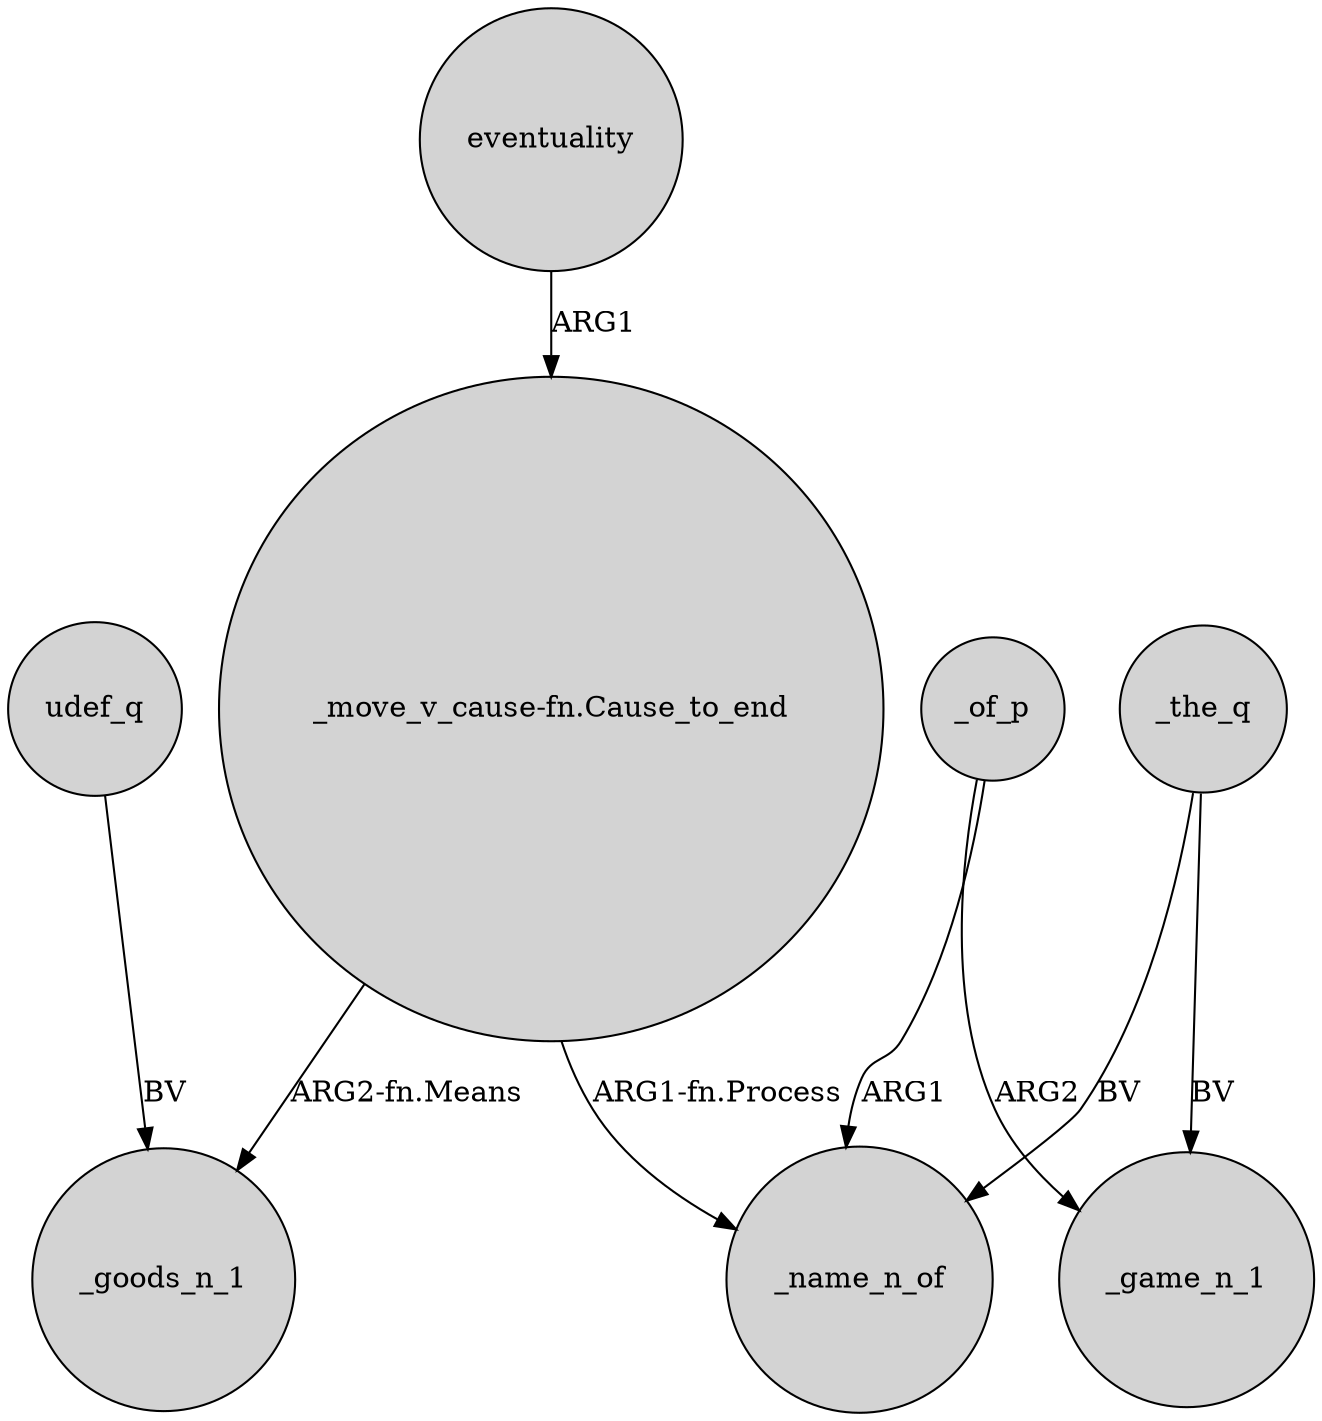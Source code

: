 digraph {
	node [shape=circle style=filled]
	"_move_v_cause-fn.Cause_to_end" -> _goods_n_1 [label="ARG2-fn.Means"]
	_of_p -> _game_n_1 [label=ARG2]
	_the_q -> _name_n_of [label=BV]
	_the_q -> _game_n_1 [label=BV]
	udef_q -> _goods_n_1 [label=BV]
	"_move_v_cause-fn.Cause_to_end" -> _name_n_of [label="ARG1-fn.Process"]
	_of_p -> _name_n_of [label=ARG1]
	eventuality -> "_move_v_cause-fn.Cause_to_end" [label=ARG1]
}
